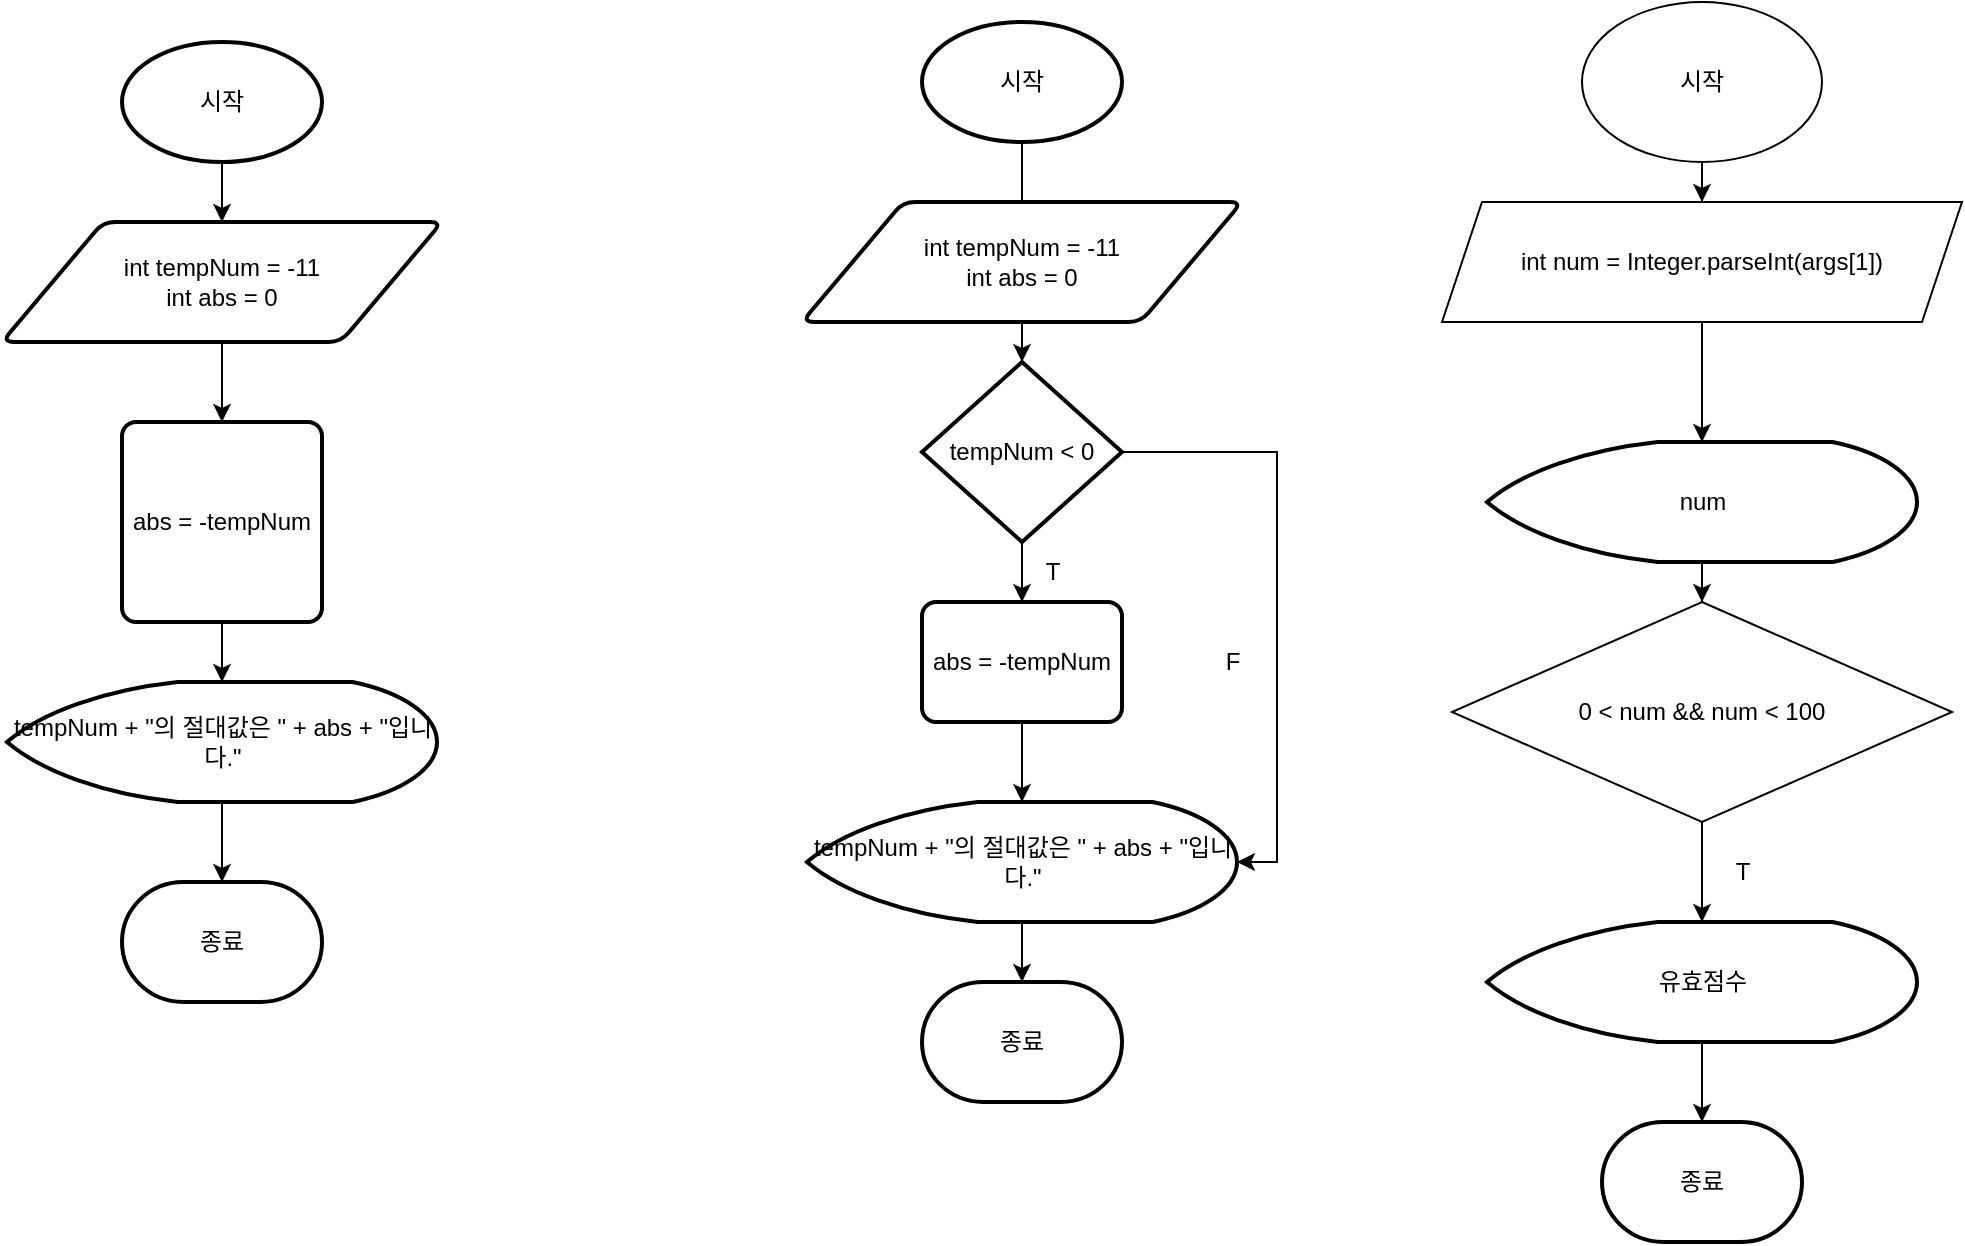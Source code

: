 <mxfile version="28.0.9">
  <diagram name="페이지-1" id="WtCXN20vvwkhY_JAHyrv">
    <mxGraphModel dx="980" dy="668" grid="1" gridSize="10" guides="1" tooltips="1" connect="1" arrows="1" fold="1" page="1" pageScale="1" pageWidth="827" pageHeight="1169" math="0" shadow="0">
      <root>
        <mxCell id="0" />
        <mxCell id="1" parent="0" />
        <mxCell id="K10FASyyXjEdvvkg1BEK-6" value="" style="edgeStyle=orthogonalEdgeStyle;rounded=0;orthogonalLoop=1;jettySize=auto;html=1;" parent="1" source="K10FASyyXjEdvvkg1BEK-1" target="K10FASyyXjEdvvkg1BEK-2" edge="1">
          <mxGeometry relative="1" as="geometry" />
        </mxCell>
        <mxCell id="K10FASyyXjEdvvkg1BEK-1" value="시작" style="strokeWidth=2;html=1;shape=mxgraph.flowchart.start_1;whiteSpace=wrap;" parent="1" vertex="1">
          <mxGeometry x="130" y="30" width="100" height="60" as="geometry" />
        </mxCell>
        <mxCell id="K10FASyyXjEdvvkg1BEK-7" value="" style="edgeStyle=orthogonalEdgeStyle;rounded=0;orthogonalLoop=1;jettySize=auto;html=1;" parent="1" source="K10FASyyXjEdvvkg1BEK-2" target="K10FASyyXjEdvvkg1BEK-3" edge="1">
          <mxGeometry relative="1" as="geometry" />
        </mxCell>
        <mxCell id="K10FASyyXjEdvvkg1BEK-2" value="int tempNum = -11&lt;div&gt;int abs = 0&lt;/div&gt;" style="shape=parallelogram;html=1;strokeWidth=2;perimeter=parallelogramPerimeter;whiteSpace=wrap;rounded=1;arcSize=12;size=0.23;" parent="1" vertex="1">
          <mxGeometry x="70" y="120" width="220" height="60" as="geometry" />
        </mxCell>
        <mxCell id="K10FASyyXjEdvvkg1BEK-8" value="" style="edgeStyle=orthogonalEdgeStyle;rounded=0;orthogonalLoop=1;jettySize=auto;html=1;" parent="1" source="K10FASyyXjEdvvkg1BEK-3" target="K10FASyyXjEdvvkg1BEK-4" edge="1">
          <mxGeometry relative="1" as="geometry" />
        </mxCell>
        <mxCell id="K10FASyyXjEdvvkg1BEK-3" value="abs = -tempNum" style="rounded=1;whiteSpace=wrap;html=1;absoluteArcSize=1;arcSize=14;strokeWidth=2;" parent="1" vertex="1">
          <mxGeometry x="130" y="220" width="100" height="100" as="geometry" />
        </mxCell>
        <mxCell id="K10FASyyXjEdvvkg1BEK-9" value="" style="edgeStyle=orthogonalEdgeStyle;rounded=0;orthogonalLoop=1;jettySize=auto;html=1;" parent="1" source="K10FASyyXjEdvvkg1BEK-4" target="K10FASyyXjEdvvkg1BEK-5" edge="1">
          <mxGeometry relative="1" as="geometry" />
        </mxCell>
        <mxCell id="K10FASyyXjEdvvkg1BEK-4" value="tempNum + &quot;의 절대값은 &quot; + abs + &quot;입니다.&quot;" style="strokeWidth=2;html=1;shape=mxgraph.flowchart.display;whiteSpace=wrap;" parent="1" vertex="1">
          <mxGeometry x="72.5" y="350" width="215" height="60" as="geometry" />
        </mxCell>
        <mxCell id="K10FASyyXjEdvvkg1BEK-5" value="종료" style="strokeWidth=2;html=1;shape=mxgraph.flowchart.terminator;whiteSpace=wrap;" parent="1" vertex="1">
          <mxGeometry x="130" y="450" width="100" height="60" as="geometry" />
        </mxCell>
        <mxCell id="K10FASyyXjEdvvkg1BEK-20" value="" style="edgeStyle=orthogonalEdgeStyle;rounded=0;orthogonalLoop=1;jettySize=auto;html=1;" parent="1" source="K10FASyyXjEdvvkg1BEK-11" target="K10FASyyXjEdvvkg1BEK-19" edge="1">
          <mxGeometry relative="1" as="geometry" />
        </mxCell>
        <mxCell id="K10FASyyXjEdvvkg1BEK-11" value="시작" style="strokeWidth=2;html=1;shape=mxgraph.flowchart.start_1;whiteSpace=wrap;" parent="1" vertex="1">
          <mxGeometry x="530" y="20" width="100" height="60" as="geometry" />
        </mxCell>
        <mxCell id="K10FASyyXjEdvvkg1BEK-13" value="int tempNum = -11&lt;div&gt;int abs = 0&lt;/div&gt;" style="shape=parallelogram;html=1;strokeWidth=2;perimeter=parallelogramPerimeter;whiteSpace=wrap;rounded=1;arcSize=12;size=0.23;" parent="1" vertex="1">
          <mxGeometry x="470" y="110" width="220" height="60" as="geometry" />
        </mxCell>
        <mxCell id="K10FASyyXjEdvvkg1BEK-27" value="" style="edgeStyle=orthogonalEdgeStyle;rounded=0;orthogonalLoop=1;jettySize=auto;html=1;" parent="1" source="K10FASyyXjEdvvkg1BEK-15" target="K10FASyyXjEdvvkg1BEK-17" edge="1">
          <mxGeometry relative="1" as="geometry" />
        </mxCell>
        <mxCell id="K10FASyyXjEdvvkg1BEK-15" value="abs = -tempNum" style="rounded=1;whiteSpace=wrap;html=1;absoluteArcSize=1;arcSize=14;strokeWidth=2;" parent="1" vertex="1">
          <mxGeometry x="530" y="310" width="100" height="60" as="geometry" />
        </mxCell>
        <mxCell id="K10FASyyXjEdvvkg1BEK-28" value="" style="edgeStyle=orthogonalEdgeStyle;rounded=0;orthogonalLoop=1;jettySize=auto;html=1;" parent="1" source="K10FASyyXjEdvvkg1BEK-17" target="K10FASyyXjEdvvkg1BEK-18" edge="1">
          <mxGeometry relative="1" as="geometry" />
        </mxCell>
        <mxCell id="K10FASyyXjEdvvkg1BEK-17" value="tempNum + &quot;의 절대값은 &quot; + abs + &quot;입니다.&quot;" style="strokeWidth=2;html=1;shape=mxgraph.flowchart.display;whiteSpace=wrap;" parent="1" vertex="1">
          <mxGeometry x="472.5" y="410" width="215" height="60" as="geometry" />
        </mxCell>
        <mxCell id="K10FASyyXjEdvvkg1BEK-18" value="종료" style="strokeWidth=2;html=1;shape=mxgraph.flowchart.terminator;whiteSpace=wrap;" parent="1" vertex="1">
          <mxGeometry x="530" y="500" width="100" height="60" as="geometry" />
        </mxCell>
        <mxCell id="K10FASyyXjEdvvkg1BEK-21" value="" style="edgeStyle=orthogonalEdgeStyle;rounded=0;orthogonalLoop=1;jettySize=auto;html=1;" parent="1" source="K10FASyyXjEdvvkg1BEK-19" target="K10FASyyXjEdvvkg1BEK-15" edge="1">
          <mxGeometry relative="1" as="geometry" />
        </mxCell>
        <mxCell id="K10FASyyXjEdvvkg1BEK-19" value="tempNum &amp;lt; 0" style="strokeWidth=2;html=1;shape=mxgraph.flowchart.decision;whiteSpace=wrap;" parent="1" vertex="1">
          <mxGeometry x="530" y="190" width="100" height="90" as="geometry" />
        </mxCell>
        <mxCell id="K10FASyyXjEdvvkg1BEK-24" style="edgeStyle=orthogonalEdgeStyle;rounded=0;orthogonalLoop=1;jettySize=auto;html=1;exitX=1;exitY=0.5;exitDx=0;exitDy=0;exitPerimeter=0;entryX=1;entryY=0.5;entryDx=0;entryDy=0;entryPerimeter=0;" parent="1" source="K10FASyyXjEdvvkg1BEK-19" target="K10FASyyXjEdvvkg1BEK-17" edge="1">
          <mxGeometry relative="1" as="geometry" />
        </mxCell>
        <mxCell id="K10FASyyXjEdvvkg1BEK-26" value="T" style="text;html=1;align=center;verticalAlign=middle;resizable=0;points=[];autosize=1;strokeColor=none;fillColor=none;" parent="1" vertex="1">
          <mxGeometry x="580" y="280" width="30" height="30" as="geometry" />
        </mxCell>
        <mxCell id="K10FASyyXjEdvvkg1BEK-29" value="F" style="text;html=1;align=center;verticalAlign=middle;resizable=0;points=[];autosize=1;strokeColor=none;fillColor=none;" parent="1" vertex="1">
          <mxGeometry x="670" y="325" width="30" height="30" as="geometry" />
        </mxCell>
        <mxCell id="GVEVxHszR_LEuOU0z9-x-3" value="" style="edgeStyle=orthogonalEdgeStyle;rounded=0;orthogonalLoop=1;jettySize=auto;html=1;" edge="1" parent="1" source="GVEVxHszR_LEuOU0z9-x-1" target="GVEVxHszR_LEuOU0z9-x-2">
          <mxGeometry relative="1" as="geometry" />
        </mxCell>
        <mxCell id="GVEVxHszR_LEuOU0z9-x-1" value="시작" style="ellipse;whiteSpace=wrap;html=1;" vertex="1" parent="1">
          <mxGeometry x="860" y="10" width="120" height="80" as="geometry" />
        </mxCell>
        <mxCell id="GVEVxHszR_LEuOU0z9-x-16" value="" style="edgeStyle=orthogonalEdgeStyle;rounded=0;orthogonalLoop=1;jettySize=auto;html=1;" edge="1" parent="1" source="GVEVxHszR_LEuOU0z9-x-2" target="GVEVxHszR_LEuOU0z9-x-14">
          <mxGeometry relative="1" as="geometry" />
        </mxCell>
        <mxCell id="GVEVxHszR_LEuOU0z9-x-2" value="int num = Integer.parseInt(args[1])" style="shape=parallelogram;perimeter=parallelogramPerimeter;whiteSpace=wrap;html=1;fixedSize=1;" vertex="1" parent="1">
          <mxGeometry x="790" y="110" width="260" height="60" as="geometry" />
        </mxCell>
        <mxCell id="GVEVxHszR_LEuOU0z9-x-8" value="" style="edgeStyle=orthogonalEdgeStyle;rounded=0;orthogonalLoop=1;jettySize=auto;html=1;" edge="1" parent="1" source="GVEVxHszR_LEuOU0z9-x-4" target="GVEVxHszR_LEuOU0z9-x-6">
          <mxGeometry relative="1" as="geometry" />
        </mxCell>
        <mxCell id="GVEVxHszR_LEuOU0z9-x-4" value="0 &amp;lt; num &amp;amp;&amp;amp; num &amp;lt; 100" style="rhombus;whiteSpace=wrap;html=1;" vertex="1" parent="1">
          <mxGeometry x="795" y="310" width="250" height="110" as="geometry" />
        </mxCell>
        <mxCell id="GVEVxHszR_LEuOU0z9-x-12" value="" style="edgeStyle=orthogonalEdgeStyle;rounded=0;orthogonalLoop=1;jettySize=auto;html=1;" edge="1" parent="1" source="GVEVxHszR_LEuOU0z9-x-6" target="GVEVxHszR_LEuOU0z9-x-11">
          <mxGeometry relative="1" as="geometry" />
        </mxCell>
        <mxCell id="GVEVxHszR_LEuOU0z9-x-6" value="유효점수" style="strokeWidth=2;html=1;shape=mxgraph.flowchart.display;whiteSpace=wrap;" vertex="1" parent="1">
          <mxGeometry x="812.5" y="470" width="215" height="60" as="geometry" />
        </mxCell>
        <mxCell id="GVEVxHszR_LEuOU0z9-x-11" value="종료" style="strokeWidth=2;html=1;shape=mxgraph.flowchart.terminator;whiteSpace=wrap;" vertex="1" parent="1">
          <mxGeometry x="870" y="570" width="100" height="60" as="geometry" />
        </mxCell>
        <mxCell id="GVEVxHszR_LEuOU0z9-x-13" value="T" style="text;html=1;align=center;verticalAlign=middle;resizable=0;points=[];autosize=1;strokeColor=none;fillColor=none;" vertex="1" parent="1">
          <mxGeometry x="925" y="430" width="30" height="30" as="geometry" />
        </mxCell>
        <mxCell id="GVEVxHszR_LEuOU0z9-x-17" value="" style="edgeStyle=orthogonalEdgeStyle;rounded=0;orthogonalLoop=1;jettySize=auto;html=1;" edge="1" parent="1" source="GVEVxHszR_LEuOU0z9-x-14" target="GVEVxHszR_LEuOU0z9-x-4">
          <mxGeometry relative="1" as="geometry" />
        </mxCell>
        <mxCell id="GVEVxHszR_LEuOU0z9-x-14" value="num" style="strokeWidth=2;html=1;shape=mxgraph.flowchart.display;whiteSpace=wrap;" vertex="1" parent="1">
          <mxGeometry x="812.5" y="230" width="215" height="60" as="geometry" />
        </mxCell>
      </root>
    </mxGraphModel>
  </diagram>
</mxfile>
